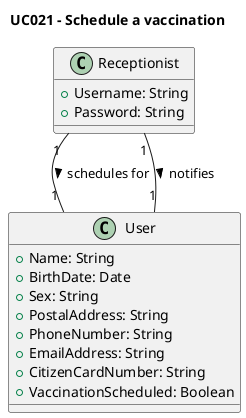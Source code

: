 @startuml
'skinparam monochrome true
'skinparam shadowing false

title UC021 - Schedule a vaccination

class Receptionist {
    +Username: String
    +Password: String
}

class User {
    +Name: String
    +BirthDate: Date
    +Sex: String
    +PostalAddress: String
    +PhoneNumber: String
    +EmailAddress: String
    +CitizenCardNumber: String
    +VaccinationScheduled: Boolean
}

' Relationships
Receptionist "1" -- "1" User : schedules for >
Receptionist "1" -- "1" User : notifies >

@enduml